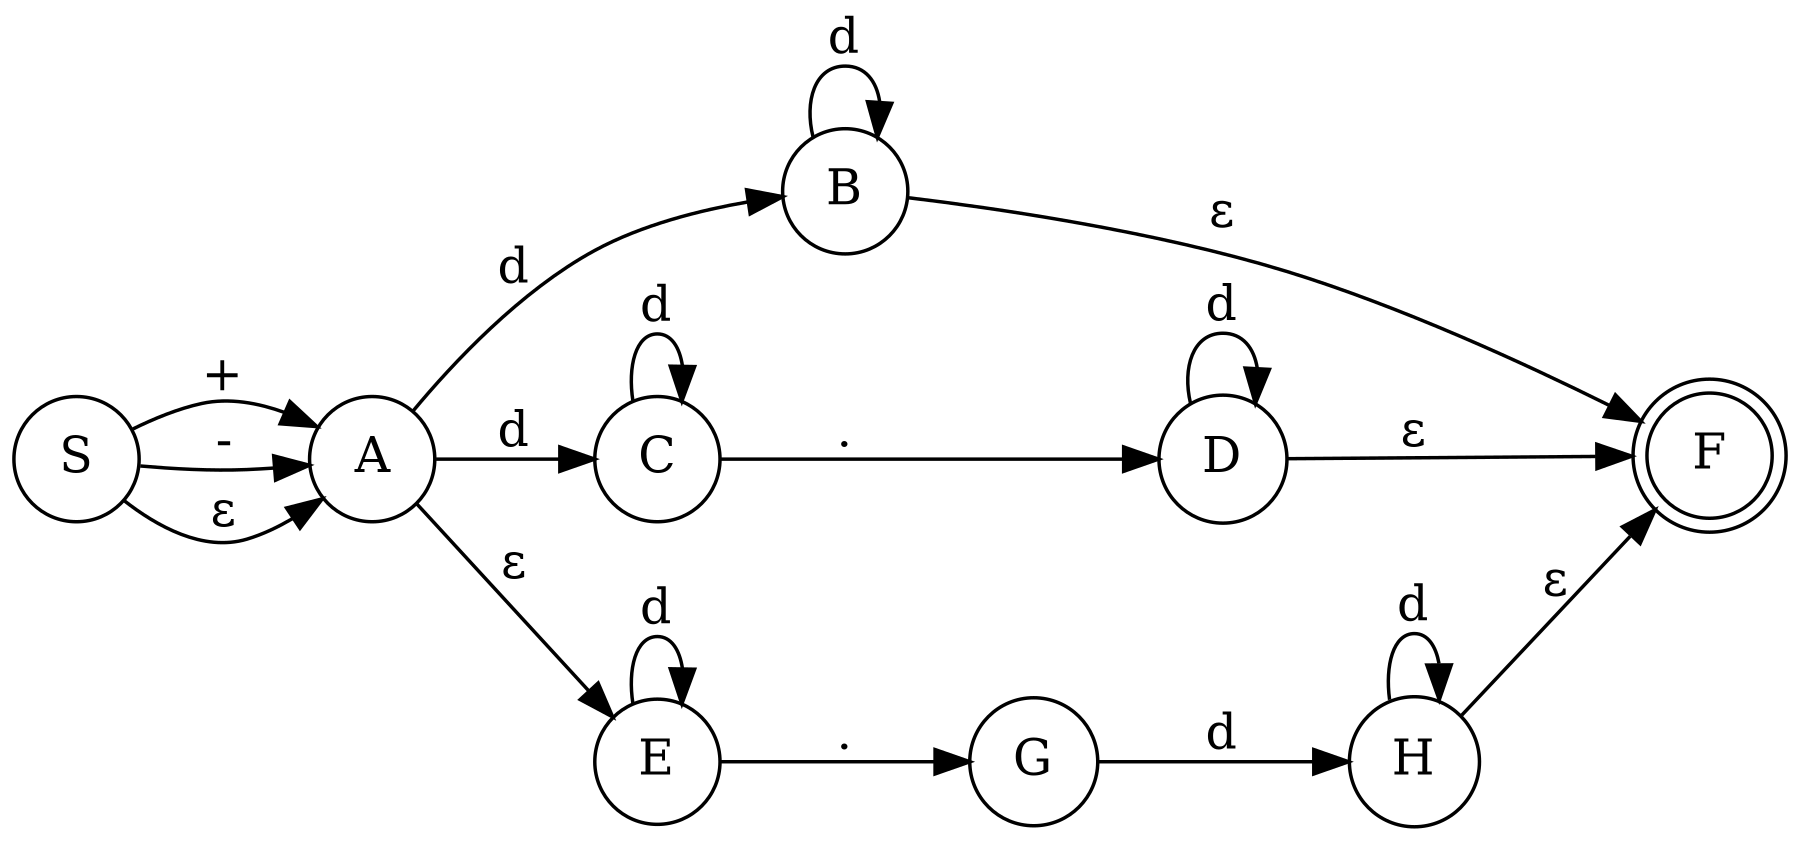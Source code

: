 digraph finite_state_machine {
	size="12,9!"
    rankdir=LR;
	node [shape = doublecircle]; F;
	node [shape = circle];

    S -> A [ label="+" ];
    S -> A [ label="-" ];
    S -> A [ label="ε" ];
    A -> B [ label="d" ];
    A -> C [ label="d" ];
    A -> E [ label="ε" ];
    B -> B [ label="d" ];
    B -> F [ label="ε" ];
    C -> C [ label="d" ];
    C -> D [ label="." ];
    E -> E [ label="d" ];
    E -> G [ label="." ];
    D -> D [ label="d" ];
    D -> F [ label="ε" ];
    G -> H [ label="d" ];
    H -> H [ label="d" ];
    H -> F [ label="ε" ];
}
